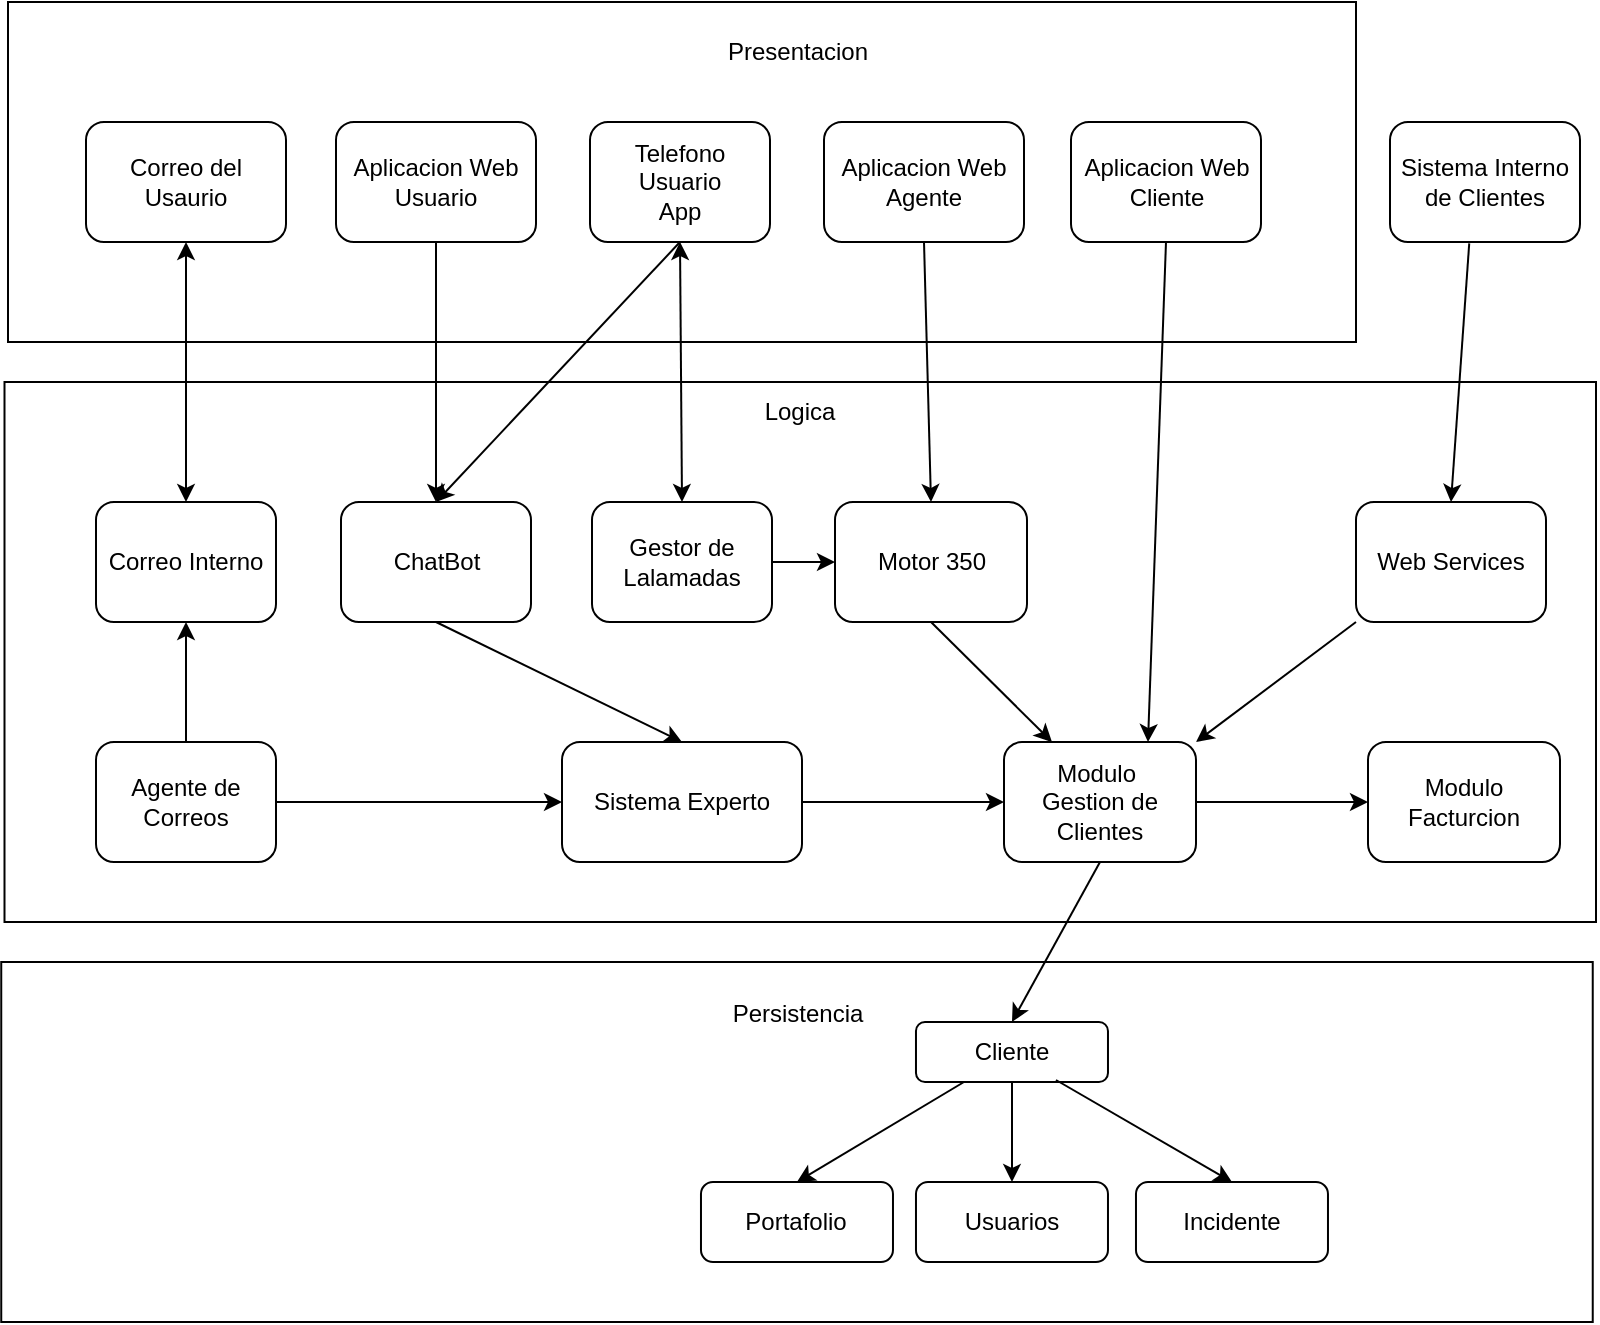 <mxfile version="24.7.7">
  <diagram name="Página-1" id="badeSgl3rarpciUWfAk7">
    <mxGraphModel dx="2084" dy="1815" grid="1" gridSize="10" guides="1" tooltips="1" connect="1" arrows="1" fold="1" page="1" pageScale="1" pageWidth="827" pageHeight="1169" math="0" shadow="0">
      <root>
        <mxCell id="0" />
        <mxCell id="1" parent="0" />
        <mxCell id="xeF10_SFYfUYEAMAfc9h-17" value="" style="rounded=0;whiteSpace=wrap;html=1;" vertex="1" parent="1">
          <mxGeometry x="-795.75" y="-910" width="795.75" height="270" as="geometry" />
        </mxCell>
        <mxCell id="xeF10_SFYfUYEAMAfc9h-7" value="" style="rounded=0;whiteSpace=wrap;html=1;" vertex="1" parent="1">
          <mxGeometry x="-794" y="-1100" width="674" height="170" as="geometry" />
        </mxCell>
        <mxCell id="xeF10_SFYfUYEAMAfc9h-8" value="Presentacion" style="text;html=1;align=center;verticalAlign=middle;whiteSpace=wrap;rounded=0;" vertex="1" parent="1">
          <mxGeometry x="-429.5" y="-1090" width="60" height="30" as="geometry" />
        </mxCell>
        <mxCell id="xeF10_SFYfUYEAMAfc9h-11" value="Telefono Usuario&lt;div&gt;App&lt;/div&gt;" style="rounded=1;whiteSpace=wrap;html=1;" vertex="1" parent="1">
          <mxGeometry x="-503" y="-1040" width="90" height="60" as="geometry" />
        </mxCell>
        <mxCell id="xeF10_SFYfUYEAMAfc9h-13" value="Aplicacion Web Cliente" style="rounded=1;whiteSpace=wrap;html=1;" vertex="1" parent="1">
          <mxGeometry x="-262.5" y="-1040" width="95" height="60" as="geometry" />
        </mxCell>
        <mxCell id="xeF10_SFYfUYEAMAfc9h-14" value="Aplicacion Web Agente" style="rounded=1;whiteSpace=wrap;html=1;" vertex="1" parent="1">
          <mxGeometry x="-386" y="-1040" width="100" height="60" as="geometry" />
        </mxCell>
        <mxCell id="xeF10_SFYfUYEAMAfc9h-15" value="Aplicacion Web Usuario" style="rounded=1;whiteSpace=wrap;html=1;" vertex="1" parent="1">
          <mxGeometry x="-630" y="-1040" width="100" height="60" as="geometry" />
        </mxCell>
        <mxCell id="xeF10_SFYfUYEAMAfc9h-16" value="Correo del Usaurio" style="rounded=1;whiteSpace=wrap;html=1;" vertex="1" parent="1">
          <mxGeometry x="-755" y="-1040" width="100" height="60" as="geometry" />
        </mxCell>
        <mxCell id="xeF10_SFYfUYEAMAfc9h-18" value="Gestor de Lalamadas" style="rounded=1;whiteSpace=wrap;html=1;" vertex="1" parent="1">
          <mxGeometry x="-502" y="-850" width="90" height="60" as="geometry" />
        </mxCell>
        <mxCell id="xeF10_SFYfUYEAMAfc9h-19" value="ChatBot" style="rounded=1;whiteSpace=wrap;html=1;" vertex="1" parent="1">
          <mxGeometry x="-627.5" y="-850" width="95" height="60" as="geometry" />
        </mxCell>
        <mxCell id="xeF10_SFYfUYEAMAfc9h-23" value="Correo Interno" style="rounded=1;whiteSpace=wrap;html=1;" vertex="1" parent="1">
          <mxGeometry x="-750" y="-850" width="90" height="60" as="geometry" />
        </mxCell>
        <mxCell id="xeF10_SFYfUYEAMAfc9h-25" value="" style="endArrow=classic;html=1;rounded=0;entryX=0.5;entryY=0;entryDx=0;entryDy=0;exitX=0.5;exitY=1;exitDx=0;exitDy=0;startArrow=classic;startFill=1;" edge="1" parent="1" source="xeF10_SFYfUYEAMAfc9h-11" target="xeF10_SFYfUYEAMAfc9h-18">
          <mxGeometry width="50" height="50" relative="1" as="geometry">
            <mxPoint x="-340" y="-830" as="sourcePoint" />
            <mxPoint x="-290" y="-880" as="targetPoint" />
          </mxGeometry>
        </mxCell>
        <mxCell id="xeF10_SFYfUYEAMAfc9h-26" value="" style="endArrow=classic;html=1;rounded=0;entryX=0.5;entryY=0;entryDx=0;entryDy=0;exitX=0.5;exitY=1;exitDx=0;exitDy=0;" edge="1" parent="1" source="xeF10_SFYfUYEAMAfc9h-11" target="xeF10_SFYfUYEAMAfc9h-19">
          <mxGeometry width="50" height="50" relative="1" as="geometry">
            <mxPoint x="-360" y="-690" as="sourcePoint" />
            <mxPoint x="-310" y="-740" as="targetPoint" />
          </mxGeometry>
        </mxCell>
        <mxCell id="xeF10_SFYfUYEAMAfc9h-27" value="" style="endArrow=classic;html=1;rounded=0;entryX=0.5;entryY=0;entryDx=0;entryDy=0;exitX=0.5;exitY=1;exitDx=0;exitDy=0;" edge="1" parent="1" source="xeF10_SFYfUYEAMAfc9h-15" target="xeF10_SFYfUYEAMAfc9h-19">
          <mxGeometry width="50" height="50" relative="1" as="geometry">
            <mxPoint x="-570" y="-860" as="sourcePoint" />
            <mxPoint x="-520" y="-910" as="targetPoint" />
          </mxGeometry>
        </mxCell>
        <mxCell id="xeF10_SFYfUYEAMAfc9h-28" value="" style="endArrow=classic;html=1;rounded=0;entryX=0.5;entryY=0;entryDx=0;entryDy=0;startArrow=classic;startFill=1;" edge="1" parent="1" source="xeF10_SFYfUYEAMAfc9h-16" target="xeF10_SFYfUYEAMAfc9h-23">
          <mxGeometry width="50" height="50" relative="1" as="geometry">
            <mxPoint x="-720" y="-830" as="sourcePoint" />
            <mxPoint x="-670" y="-880" as="targetPoint" />
          </mxGeometry>
        </mxCell>
        <mxCell id="xeF10_SFYfUYEAMAfc9h-29" value="Agente de Correos" style="rounded=1;whiteSpace=wrap;html=1;" vertex="1" parent="1">
          <mxGeometry x="-750" y="-730" width="90" height="60" as="geometry" />
        </mxCell>
        <mxCell id="xeF10_SFYfUYEAMAfc9h-30" value="" style="endArrow=classic;html=1;rounded=0;entryX=0.5;entryY=1;entryDx=0;entryDy=0;exitX=0.5;exitY=0;exitDx=0;exitDy=0;" edge="1" parent="1" source="xeF10_SFYfUYEAMAfc9h-29" target="xeF10_SFYfUYEAMAfc9h-23">
          <mxGeometry width="50" height="50" relative="1" as="geometry">
            <mxPoint x="-360" y="-690" as="sourcePoint" />
            <mxPoint x="-310" y="-740" as="targetPoint" />
          </mxGeometry>
        </mxCell>
        <mxCell id="xeF10_SFYfUYEAMAfc9h-31" value="Motor 350" style="rounded=1;whiteSpace=wrap;html=1;" vertex="1" parent="1">
          <mxGeometry x="-380.5" y="-850" width="96" height="60" as="geometry" />
        </mxCell>
        <mxCell id="xeF10_SFYfUYEAMAfc9h-32" value="" style="endArrow=classic;html=1;rounded=0;entryX=0.5;entryY=0;entryDx=0;entryDy=0;exitX=0.5;exitY=1;exitDx=0;exitDy=0;" edge="1" parent="1" source="xeF10_SFYfUYEAMAfc9h-14" target="xeF10_SFYfUYEAMAfc9h-31">
          <mxGeometry width="50" height="50" relative="1" as="geometry">
            <mxPoint x="-240" y="-860" as="sourcePoint" />
            <mxPoint x="-190" y="-910" as="targetPoint" />
          </mxGeometry>
        </mxCell>
        <mxCell id="xeF10_SFYfUYEAMAfc9h-33" value="" style="endArrow=classic;html=1;rounded=0;entryX=0;entryY=0.5;entryDx=0;entryDy=0;exitX=1;exitY=0.5;exitDx=0;exitDy=0;" edge="1" parent="1" source="xeF10_SFYfUYEAMAfc9h-18" target="xeF10_SFYfUYEAMAfc9h-31">
          <mxGeometry width="50" height="50" relative="1" as="geometry">
            <mxPoint x="-330" y="-820" as="sourcePoint" />
            <mxPoint x="-280" y="-870" as="targetPoint" />
          </mxGeometry>
        </mxCell>
        <mxCell id="xeF10_SFYfUYEAMAfc9h-35" value="Modulo&amp;nbsp;&lt;div&gt;Gestion de Clientes&lt;/div&gt;" style="rounded=1;whiteSpace=wrap;html=1;" vertex="1" parent="1">
          <mxGeometry x="-296" y="-730" width="96" height="60" as="geometry" />
        </mxCell>
        <mxCell id="xeF10_SFYfUYEAMAfc9h-39" value="" style="endArrow=classic;html=1;rounded=0;exitX=0.5;exitY=1;exitDx=0;exitDy=0;entryX=0.25;entryY=0;entryDx=0;entryDy=0;" edge="1" parent="1" source="xeF10_SFYfUYEAMAfc9h-31" target="xeF10_SFYfUYEAMAfc9h-35">
          <mxGeometry width="50" height="50" relative="1" as="geometry">
            <mxPoint x="-130" y="-700" as="sourcePoint" />
            <mxPoint x="-80" y="-750" as="targetPoint" />
          </mxGeometry>
        </mxCell>
        <mxCell id="xeF10_SFYfUYEAMAfc9h-40" value="Sistema Experto" style="rounded=1;whiteSpace=wrap;html=1;" vertex="1" parent="1">
          <mxGeometry x="-517" y="-730" width="120" height="60" as="geometry" />
        </mxCell>
        <mxCell id="xeF10_SFYfUYEAMAfc9h-42" value="" style="endArrow=classic;html=1;rounded=0;entryX=0.5;entryY=0;entryDx=0;entryDy=0;exitX=0.5;exitY=1;exitDx=0;exitDy=0;" edge="1" parent="1" source="xeF10_SFYfUYEAMAfc9h-19" target="xeF10_SFYfUYEAMAfc9h-40">
          <mxGeometry width="50" height="50" relative="1" as="geometry">
            <mxPoint x="-610" y="-650" as="sourcePoint" />
            <mxPoint x="-560" y="-700" as="targetPoint" />
          </mxGeometry>
        </mxCell>
        <mxCell id="xeF10_SFYfUYEAMAfc9h-44" value="" style="endArrow=classic;html=1;rounded=0;entryX=0;entryY=0.5;entryDx=0;entryDy=0;exitX=1;exitY=0.5;exitDx=0;exitDy=0;" edge="1" parent="1" source="xeF10_SFYfUYEAMAfc9h-29" target="xeF10_SFYfUYEAMAfc9h-40">
          <mxGeometry width="50" height="50" relative="1" as="geometry">
            <mxPoint x="-570" y="-450" as="sourcePoint" />
            <mxPoint x="-520" y="-500" as="targetPoint" />
          </mxGeometry>
        </mxCell>
        <mxCell id="xeF10_SFYfUYEAMAfc9h-46" value="" style="endArrow=classic;html=1;rounded=0;entryX=0;entryY=0.5;entryDx=0;entryDy=0;exitX=1;exitY=0.5;exitDx=0;exitDy=0;" edge="1" parent="1" source="xeF10_SFYfUYEAMAfc9h-40" target="xeF10_SFYfUYEAMAfc9h-35">
          <mxGeometry width="50" height="50" relative="1" as="geometry">
            <mxPoint x="-500" y="-490" as="sourcePoint" />
            <mxPoint x="-450" y="-540" as="targetPoint" />
          </mxGeometry>
        </mxCell>
        <mxCell id="xeF10_SFYfUYEAMAfc9h-47" value="Modulo Facturcion" style="rounded=1;whiteSpace=wrap;html=1;" vertex="1" parent="1">
          <mxGeometry x="-114" y="-730" width="96" height="60" as="geometry" />
        </mxCell>
        <mxCell id="xeF10_SFYfUYEAMAfc9h-48" value="" style="endArrow=classic;html=1;rounded=0;entryX=0;entryY=0.5;entryDx=0;entryDy=0;exitX=1;exitY=0.5;exitDx=0;exitDy=0;" edge="1" parent="1" source="xeF10_SFYfUYEAMAfc9h-35" target="xeF10_SFYfUYEAMAfc9h-47">
          <mxGeometry width="50" height="50" relative="1" as="geometry">
            <mxPoint x="-330" y="-560" as="sourcePoint" />
            <mxPoint x="-280" y="-610" as="targetPoint" />
          </mxGeometry>
        </mxCell>
        <mxCell id="xeF10_SFYfUYEAMAfc9h-49" value="Sistema Interno de Clientes" style="rounded=1;whiteSpace=wrap;html=1;" vertex="1" parent="1">
          <mxGeometry x="-103" y="-1040" width="95" height="60" as="geometry" />
        </mxCell>
        <mxCell id="xeF10_SFYfUYEAMAfc9h-50" value="Web Services" style="rounded=1;whiteSpace=wrap;html=1;" vertex="1" parent="1">
          <mxGeometry x="-120" y="-850" width="95" height="60" as="geometry" />
        </mxCell>
        <mxCell id="xeF10_SFYfUYEAMAfc9h-51" value="" style="endArrow=classic;html=1;rounded=0;exitX=0.417;exitY=1.012;exitDx=0;exitDy=0;exitPerimeter=0;entryX=0.5;entryY=0;entryDx=0;entryDy=0;" edge="1" parent="1" source="xeF10_SFYfUYEAMAfc9h-49" target="xeF10_SFYfUYEAMAfc9h-50">
          <mxGeometry width="50" height="50" relative="1" as="geometry">
            <mxPoint x="-20" y="-920" as="sourcePoint" />
            <mxPoint x="30" y="-970" as="targetPoint" />
          </mxGeometry>
        </mxCell>
        <mxCell id="xeF10_SFYfUYEAMAfc9h-52" value="" style="endArrow=classic;html=1;rounded=0;exitX=0.5;exitY=1;exitDx=0;exitDy=0;entryX=0.75;entryY=0;entryDx=0;entryDy=0;" edge="1" parent="1" source="xeF10_SFYfUYEAMAfc9h-13" target="xeF10_SFYfUYEAMAfc9h-35">
          <mxGeometry width="50" height="50" relative="1" as="geometry">
            <mxPoint x="-210" y="-930" as="sourcePoint" />
            <mxPoint x="-160" y="-980" as="targetPoint" />
          </mxGeometry>
        </mxCell>
        <mxCell id="xeF10_SFYfUYEAMAfc9h-53" value="" style="endArrow=classic;html=1;rounded=0;entryX=1;entryY=0;entryDx=0;entryDy=0;exitX=0;exitY=1;exitDx=0;exitDy=0;" edge="1" parent="1" source="xeF10_SFYfUYEAMAfc9h-50" target="xeF10_SFYfUYEAMAfc9h-35">
          <mxGeometry width="50" height="50" relative="1" as="geometry">
            <mxPoint x="-180" y="-760" as="sourcePoint" />
            <mxPoint x="-130" y="-810" as="targetPoint" />
          </mxGeometry>
        </mxCell>
        <mxCell id="xeF10_SFYfUYEAMAfc9h-54" value="Logica" style="text;html=1;align=center;verticalAlign=middle;whiteSpace=wrap;rounded=0;" vertex="1" parent="1">
          <mxGeometry x="-427.87" y="-910" width="60" height="30" as="geometry" />
        </mxCell>
        <mxCell id="xeF10_SFYfUYEAMAfc9h-55" value="" style="rounded=0;whiteSpace=wrap;html=1;" vertex="1" parent="1">
          <mxGeometry x="-797.38" y="-620" width="795.75" height="180" as="geometry" />
        </mxCell>
        <mxCell id="xeF10_SFYfUYEAMAfc9h-56" value="Persistencia" style="text;html=1;align=center;verticalAlign=middle;whiteSpace=wrap;rounded=0;" vertex="1" parent="1">
          <mxGeometry x="-429.5" y="-609" width="60" height="30" as="geometry" />
        </mxCell>
        <mxCell id="xeF10_SFYfUYEAMAfc9h-57" value="Incidente" style="rounded=1;whiteSpace=wrap;html=1;" vertex="1" parent="1">
          <mxGeometry x="-230.01" y="-510" width="96" height="40" as="geometry" />
        </mxCell>
        <mxCell id="xeF10_SFYfUYEAMAfc9h-58" value="Cliente" style="rounded=1;whiteSpace=wrap;html=1;" vertex="1" parent="1">
          <mxGeometry x="-340.01" y="-590" width="96" height="30" as="geometry" />
        </mxCell>
        <mxCell id="xeF10_SFYfUYEAMAfc9h-59" value="Portafolio" style="rounded=1;whiteSpace=wrap;html=1;" vertex="1" parent="1">
          <mxGeometry x="-447.51" y="-510" width="96" height="40" as="geometry" />
        </mxCell>
        <mxCell id="xeF10_SFYfUYEAMAfc9h-60" value="Usuarios" style="rounded=1;whiteSpace=wrap;html=1;" vertex="1" parent="1">
          <mxGeometry x="-340.01" y="-510" width="96" height="40" as="geometry" />
        </mxCell>
        <mxCell id="xeF10_SFYfUYEAMAfc9h-61" value="" style="endArrow=classic;html=1;rounded=0;entryX=0.5;entryY=0;entryDx=0;entryDy=0;exitX=0.5;exitY=1;exitDx=0;exitDy=0;" edge="1" parent="1" source="xeF10_SFYfUYEAMAfc9h-35" target="xeF10_SFYfUYEAMAfc9h-58">
          <mxGeometry width="50" height="50" relative="1" as="geometry">
            <mxPoint x="-490" y="-550" as="sourcePoint" />
            <mxPoint x="-440" y="-600" as="targetPoint" />
          </mxGeometry>
        </mxCell>
        <mxCell id="xeF10_SFYfUYEAMAfc9h-62" value="" style="endArrow=classic;html=1;rounded=0;entryX=0.5;entryY=0;entryDx=0;entryDy=0;" edge="1" parent="1" target="xeF10_SFYfUYEAMAfc9h-57">
          <mxGeometry width="50" height="50" relative="1" as="geometry">
            <mxPoint x="-270.01" y="-561" as="sourcePoint" />
            <mxPoint x="-340.01" y="-540" as="targetPoint" />
          </mxGeometry>
        </mxCell>
        <mxCell id="xeF10_SFYfUYEAMAfc9h-63" value="" style="endArrow=classic;html=1;rounded=0;entryX=0.5;entryY=0;entryDx=0;entryDy=0;exitX=0.5;exitY=1;exitDx=0;exitDy=0;" edge="1" parent="1" source="xeF10_SFYfUYEAMAfc9h-58" target="xeF10_SFYfUYEAMAfc9h-60">
          <mxGeometry width="50" height="50" relative="1" as="geometry">
            <mxPoint x="-260.01" y="-560" as="sourcePoint" />
            <mxPoint x="-400.01" y="-540" as="targetPoint" />
          </mxGeometry>
        </mxCell>
        <mxCell id="xeF10_SFYfUYEAMAfc9h-64" value="" style="endArrow=classic;html=1;rounded=0;exitX=0.25;exitY=1;exitDx=0;exitDy=0;entryX=0.5;entryY=0;entryDx=0;entryDy=0;" edge="1" parent="1" source="xeF10_SFYfUYEAMAfc9h-58" target="xeF10_SFYfUYEAMAfc9h-59">
          <mxGeometry width="50" height="50" relative="1" as="geometry">
            <mxPoint x="69.99" y="-640" as="sourcePoint" />
            <mxPoint x="-440.01" y="-530" as="targetPoint" />
          </mxGeometry>
        </mxCell>
      </root>
    </mxGraphModel>
  </diagram>
</mxfile>
